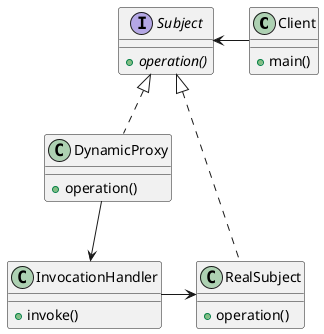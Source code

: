 @startuml
'https://plantuml.com/class-diagram

class Client {
    +main()
}

interface Subject {
    +{abstract} operation()
}

Client -left-> Subject

class DynamicProxy implements Subject {
+operation()
}

class InvocationHandler {
+invoke()
}

class RealSubject implements Subject {
    +operation()
}

DynamicProxy --> InvocationHandler

InvocationHandler -right-> RealSubject

@enduml